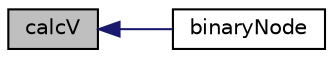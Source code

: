 digraph "calcV"
{
  bgcolor="transparent";
  edge [fontname="Helvetica",fontsize="10",labelfontname="Helvetica",labelfontsize="10"];
  node [fontname="Helvetica",fontsize="10",shape=record];
  rankdir="LR";
  Node38 [label="calcV",height=0.2,width=0.4,color="black", fillcolor="grey75", style="filled", fontcolor="black"];
  Node38 -> Node39 [dir="back",color="midnightblue",fontsize="10",style="solid",fontname="Helvetica"];
  Node39 [label="binaryNode",height=0.2,width=0.4,color="black",URL="$a31117.html#a9423a91e18580a7dc2f7ca4dd2fedae3",tooltip="Construct from another binary node. "];
}
